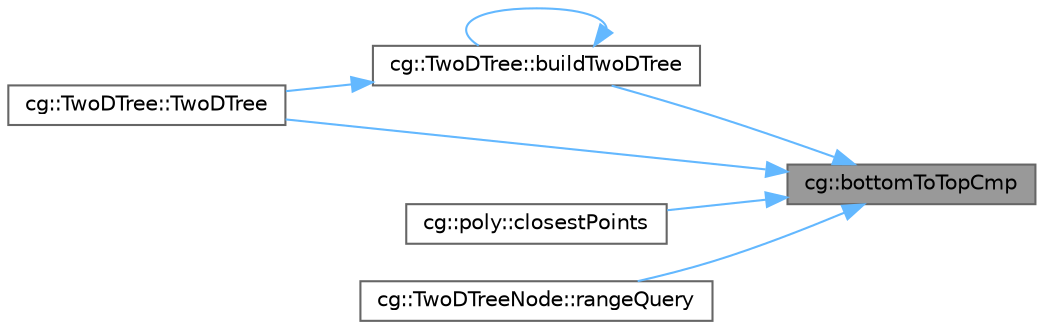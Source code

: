 digraph "cg::bottomToTopCmp"
{
 // LATEX_PDF_SIZE
  bgcolor="transparent";
  edge [fontname=Helvetica,fontsize=10,labelfontname=Helvetica,labelfontsize=10];
  node [fontname=Helvetica,fontsize=10,shape=box,height=0.2,width=0.4];
  rankdir="RL";
  Node1 [id="Node000001",label="cg::bottomToTopCmp",height=0.2,width=0.4,color="gray40", fillcolor="grey60", style="filled", fontcolor="black",tooltip=" "];
  Node1 -> Node2 [id="edge1_Node000001_Node000002",dir="back",color="steelblue1",style="solid",tooltip=" "];
  Node2 [id="Node000002",label="cg::TwoDTree::buildTwoDTree",height=0.2,width=0.4,color="grey40", fillcolor="white", style="filled",URL="$classcg_1_1_two_d_tree.html#a71e140a88b91c535a8014481fdb707f8",tooltip=" "];
  Node2 -> Node2 [id="edge2_Node000002_Node000002",dir="back",color="steelblue1",style="solid",tooltip=" "];
  Node2 -> Node3 [id="edge3_Node000002_Node000003",dir="back",color="steelblue1",style="solid",tooltip=" "];
  Node3 [id="Node000003",label="cg::TwoDTree::TwoDTree",height=0.2,width=0.4,color="grey40", fillcolor="white", style="filled",URL="$classcg_1_1_two_d_tree.html#a3f82aeebe2cece4a4f98bb6d0599f6a5",tooltip=" "];
  Node1 -> Node4 [id="edge4_Node000001_Node000004",dir="back",color="steelblue1",style="solid",tooltip=" "];
  Node4 [id="Node000004",label="cg::poly::closestPoints",height=0.2,width=0.4,color="grey40", fillcolor="white", style="filled",URL="$namespacecg_1_1poly.html#a9b767fece3935e73352f1c785fe2bb3f",tooltip=" "];
  Node1 -> Node5 [id="edge5_Node000001_Node000005",dir="back",color="steelblue1",style="solid",tooltip=" "];
  Node5 [id="Node000005",label="cg::TwoDTreeNode::rangeQuery",height=0.2,width=0.4,color="grey40", fillcolor="white", style="filled",URL="$classcg_1_1_two_d_tree_node.html#a898632f6d14bc234b8bbd17b3eaa38a6",tooltip=" "];
  Node1 -> Node3 [id="edge6_Node000001_Node000003",dir="back",color="steelblue1",style="solid",tooltip=" "];
}
